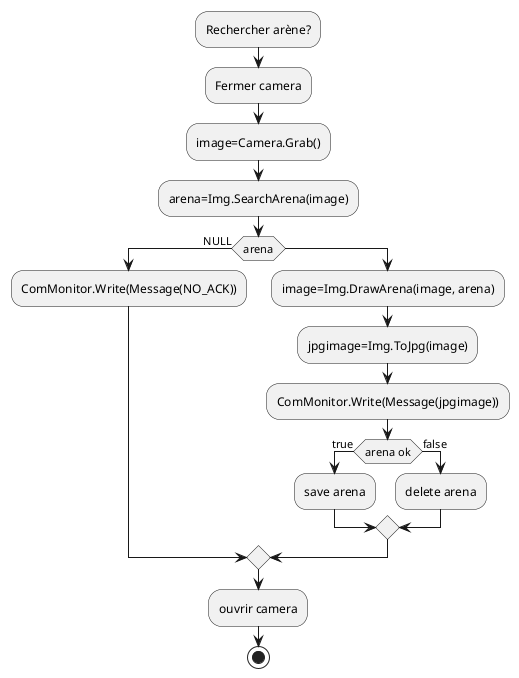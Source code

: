 @startuml
'Fonctionnalite 17 : calibrer arène
:Rechercher arène?;
'envoyer fermer camera a la camera
:Fermer camera;
:image=Camera.Grab();
:arena=Img.SearchArena(image);
if (arena) then (NULL)
    :ComMonitor.Write(Message(NO_ACK));
else
    :image=Img.DrawArena(image, arena);
    :jpgimage=Img.ToJpg(image);
    :ComMonitor.Write(Message(jpgimage));
    if (arena ok) then (true)
        :save arena;
    else (false)
        :delete arena;
    endif
endif
:ouvrir camera;
stop
@enduml
